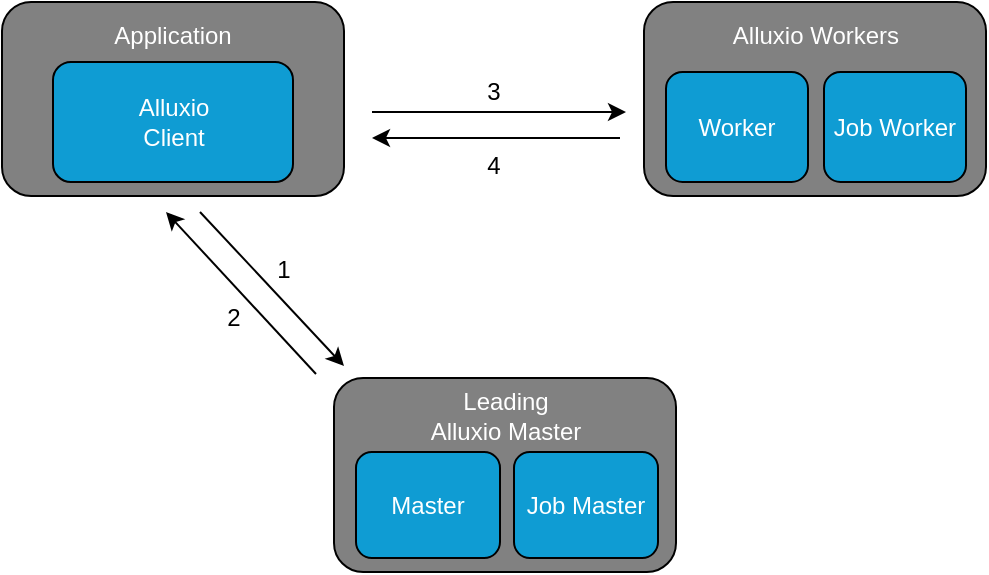 <mxfile version="20.2.0" type="github">
  <diagram id="R8gfX2kJp3bUNgBtq2-Y" name="第 1 页">
    <mxGraphModel dx="1550" dy="835" grid="0" gridSize="10" guides="1" tooltips="1" connect="1" arrows="1" fold="1" page="1" pageScale="1" pageWidth="827" pageHeight="1169" math="0" shadow="0">
      <root>
        <mxCell id="0" />
        <mxCell id="1" parent="0" />
        <mxCell id="f_0assqTDU02tBPkIdf6-1" value="" style="rounded=1;whiteSpace=wrap;html=1;fillColor=#818181;" parent="1" vertex="1">
          <mxGeometry x="124" y="202" width="171" height="97" as="geometry" />
        </mxCell>
        <mxCell id="f_0assqTDU02tBPkIdf6-2" value="" style="rounded=1;whiteSpace=wrap;html=1;fillColor=#818181;" parent="1" vertex="1">
          <mxGeometry x="290" y="390" width="171" height="97" as="geometry" />
        </mxCell>
        <mxCell id="f_0assqTDU02tBPkIdf6-3" value="" style="rounded=1;whiteSpace=wrap;html=1;fillColor=#818181;" parent="1" vertex="1">
          <mxGeometry x="445" y="202" width="171" height="97" as="geometry" />
        </mxCell>
        <mxCell id="f_0assqTDU02tBPkIdf6-4" value="" style="endArrow=classic;html=1;rounded=0;" parent="1" edge="1">
          <mxGeometry width="50" height="50" relative="1" as="geometry">
            <mxPoint x="309" y="257" as="sourcePoint" />
            <mxPoint x="436" y="257" as="targetPoint" />
          </mxGeometry>
        </mxCell>
        <mxCell id="f_0assqTDU02tBPkIdf6-5" value="" style="endArrow=classic;html=1;rounded=0;" parent="1" edge="1">
          <mxGeometry width="50" height="50" relative="1" as="geometry">
            <mxPoint x="433" y="270" as="sourcePoint" />
            <mxPoint x="309" y="270" as="targetPoint" />
          </mxGeometry>
        </mxCell>
        <mxCell id="f_0assqTDU02tBPkIdf6-6" value="" style="rounded=1;whiteSpace=wrap;html=1;fillColor=#0f9cd3;" parent="1" vertex="1">
          <mxGeometry x="149.5" y="232" width="120" height="60" as="geometry" />
        </mxCell>
        <mxCell id="f_0assqTDU02tBPkIdf6-7" value="Worker" style="rounded=1;whiteSpace=wrap;html=1;fillColor=#0F9CD3;fontColor=#FFFFFF;" parent="1" vertex="1">
          <mxGeometry x="456" y="237" width="71" height="55" as="geometry" />
        </mxCell>
        <mxCell id="f_0assqTDU02tBPkIdf6-8" value="Job Worker" style="rounded=1;whiteSpace=wrap;html=1;fillColor=#0F9CD3;fontColor=#FFFFFF;" parent="1" vertex="1">
          <mxGeometry x="535" y="237" width="71" height="55" as="geometry" />
        </mxCell>
        <mxCell id="f_0assqTDU02tBPkIdf6-10" value="&lt;font color=&quot;#ffffff&quot;&gt;Job Master&lt;/font&gt;" style="rounded=1;whiteSpace=wrap;html=1;fillColor=#0F9CD3;" parent="1" vertex="1">
          <mxGeometry x="380" y="427" width="72" height="53" as="geometry" />
        </mxCell>
        <mxCell id="f_0assqTDU02tBPkIdf6-11" value="&lt;font color=&quot;#ffffff&quot;&gt;Master&lt;/font&gt;" style="rounded=1;whiteSpace=wrap;html=1;fillColor=#0F9CD3;" parent="1" vertex="1">
          <mxGeometry x="301" y="427" width="72" height="53" as="geometry" />
        </mxCell>
        <mxCell id="f_0assqTDU02tBPkIdf6-12" value="Application" style="text;html=1;align=center;verticalAlign=middle;whiteSpace=wrap;rounded=0;fontColor=#FFFFFF;" parent="1" vertex="1">
          <mxGeometry x="171.25" y="206" width="76.5" height="26" as="geometry" />
        </mxCell>
        <mxCell id="f_0assqTDU02tBPkIdf6-13" value="Alluxio Client" style="text;html=1;strokeColor=none;fillColor=none;align=center;verticalAlign=middle;whiteSpace=wrap;rounded=0;fontColor=#FFFFFF;" parent="1" vertex="1">
          <mxGeometry x="180" y="247" width="60" height="30" as="geometry" />
        </mxCell>
        <mxCell id="f_0assqTDU02tBPkIdf6-14" value="Alluxio Workers" style="text;html=1;strokeColor=none;fillColor=none;align=center;verticalAlign=middle;whiteSpace=wrap;rounded=0;fontColor=#FFFFFF;" parent="1" vertex="1">
          <mxGeometry x="483.5" y="204" width="94" height="30" as="geometry" />
        </mxCell>
        <mxCell id="fbc64Sp-DXA3yJUkZxlY-1" value="Leading Alluxio Master" style="text;html=1;strokeColor=none;fillColor=none;align=center;verticalAlign=middle;whiteSpace=wrap;rounded=0;fontColor=#FFFFFF;" vertex="1" parent="1">
          <mxGeometry x="334.75" y="394" width="81.5" height="30" as="geometry" />
        </mxCell>
        <mxCell id="fbc64Sp-DXA3yJUkZxlY-2" value="" style="endArrow=classic;html=1;rounded=0;" edge="1" parent="1">
          <mxGeometry width="50" height="50" relative="1" as="geometry">
            <mxPoint x="281" y="388" as="sourcePoint" />
            <mxPoint x="206" y="307" as="targetPoint" />
          </mxGeometry>
        </mxCell>
        <mxCell id="fbc64Sp-DXA3yJUkZxlY-3" value="" style="endArrow=classic;html=1;rounded=0;" edge="1" parent="1">
          <mxGeometry width="50" height="50" relative="1" as="geometry">
            <mxPoint x="223" y="307" as="sourcePoint" />
            <mxPoint x="295" y="384" as="targetPoint" />
          </mxGeometry>
        </mxCell>
        <mxCell id="fbc64Sp-DXA3yJUkZxlY-5" value="2" style="text;html=1;strokeColor=none;fillColor=none;align=center;verticalAlign=middle;whiteSpace=wrap;rounded=0;fontColor=#000000;" vertex="1" parent="1">
          <mxGeometry x="209.5" y="345" width="60" height="30" as="geometry" />
        </mxCell>
        <mxCell id="fbc64Sp-DXA3yJUkZxlY-6" value="1" style="text;html=1;strokeColor=none;fillColor=none;align=center;verticalAlign=middle;whiteSpace=wrap;rounded=0;fontColor=#000000;" vertex="1" parent="1">
          <mxGeometry x="235" y="321" width="60" height="30" as="geometry" />
        </mxCell>
        <mxCell id="fbc64Sp-DXA3yJUkZxlY-7" value="3" style="text;html=1;strokeColor=none;fillColor=none;align=center;verticalAlign=middle;whiteSpace=wrap;rounded=0;fontColor=#000000;" vertex="1" parent="1">
          <mxGeometry x="340" y="232" width="60" height="30" as="geometry" />
        </mxCell>
        <mxCell id="fbc64Sp-DXA3yJUkZxlY-8" value="4" style="text;html=1;strokeColor=none;fillColor=none;align=center;verticalAlign=middle;whiteSpace=wrap;rounded=0;fontColor=#000000;" vertex="1" parent="1">
          <mxGeometry x="340" y="269" width="60" height="30" as="geometry" />
        </mxCell>
      </root>
    </mxGraphModel>
  </diagram>
</mxfile>
